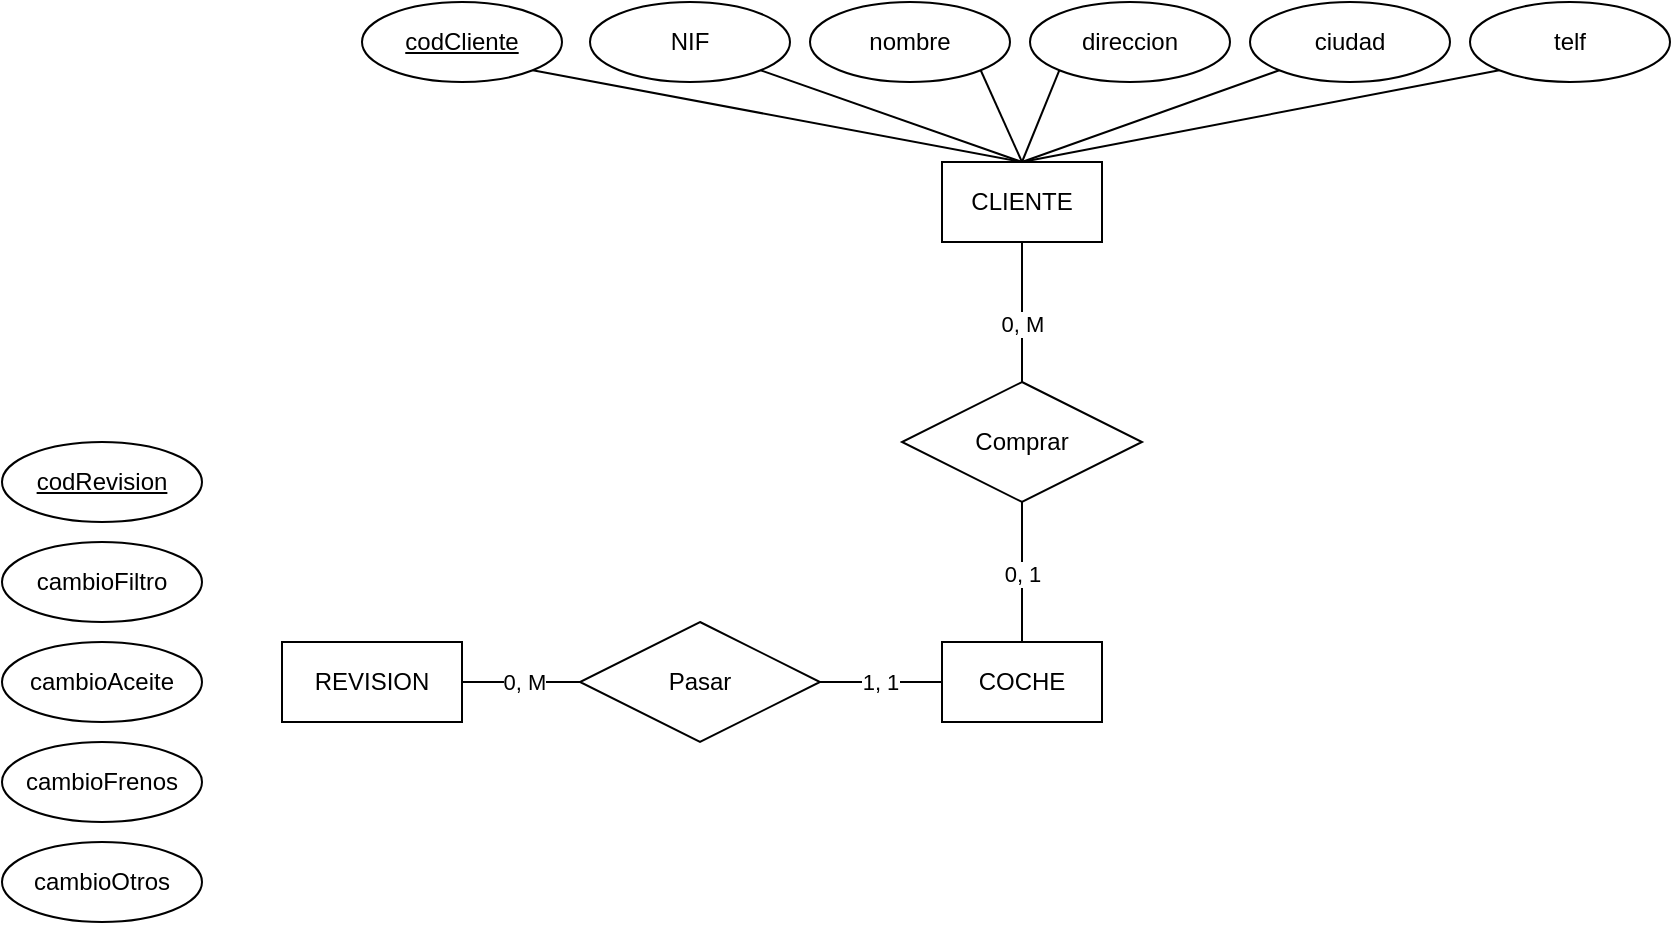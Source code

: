 <mxfile version="24.7.17">
  <diagram name="Page-1" id="DLtDsJo7M3jTJjBeh3xj">
    <mxGraphModel dx="1050" dy="629" grid="1" gridSize="10" guides="1" tooltips="1" connect="1" arrows="1" fold="1" page="1" pageScale="1" pageWidth="827" pageHeight="1169" math="0" shadow="0">
      <root>
        <mxCell id="0" />
        <mxCell id="1" parent="0" />
        <mxCell id="91zzfUGmN8HP8q-OuxOU-1" value="COCHE" style="whiteSpace=wrap;html=1;align=center;" vertex="1" parent="1">
          <mxGeometry x="510" y="360" width="80" height="40" as="geometry" />
        </mxCell>
        <mxCell id="91zzfUGmN8HP8q-OuxOU-2" value="CLIENTE" style="whiteSpace=wrap;html=1;align=center;" vertex="1" parent="1">
          <mxGeometry x="510" y="120" width="80" height="40" as="geometry" />
        </mxCell>
        <mxCell id="91zzfUGmN8HP8q-OuxOU-3" value="NIF" style="ellipse;whiteSpace=wrap;html=1;align=center;" vertex="1" parent="1">
          <mxGeometry x="334" y="40" width="100" height="40" as="geometry" />
        </mxCell>
        <mxCell id="91zzfUGmN8HP8q-OuxOU-4" value="direccion" style="ellipse;whiteSpace=wrap;html=1;align=center;" vertex="1" parent="1">
          <mxGeometry x="554" y="40" width="100" height="40" as="geometry" />
        </mxCell>
        <mxCell id="91zzfUGmN8HP8q-OuxOU-5" value="nombre" style="ellipse;whiteSpace=wrap;html=1;align=center;" vertex="1" parent="1">
          <mxGeometry x="444" y="40" width="100" height="40" as="geometry" />
        </mxCell>
        <mxCell id="91zzfUGmN8HP8q-OuxOU-6" value="ciudad" style="ellipse;whiteSpace=wrap;html=1;align=center;" vertex="1" parent="1">
          <mxGeometry x="664" y="40" width="100" height="40" as="geometry" />
        </mxCell>
        <mxCell id="91zzfUGmN8HP8q-OuxOU-8" value="" style="endArrow=none;html=1;rounded=0;entryX=0.5;entryY=0;entryDx=0;entryDy=0;exitX=1;exitY=1;exitDx=0;exitDy=0;" edge="1" parent="1" source="91zzfUGmN8HP8q-OuxOU-5" target="91zzfUGmN8HP8q-OuxOU-2">
          <mxGeometry width="50" height="50" relative="1" as="geometry">
            <mxPoint x="370" y="280" as="sourcePoint" />
            <mxPoint x="420" y="230" as="targetPoint" />
          </mxGeometry>
        </mxCell>
        <mxCell id="91zzfUGmN8HP8q-OuxOU-9" value="" style="endArrow=none;html=1;rounded=0;exitX=1;exitY=1;exitDx=0;exitDy=0;entryX=0.5;entryY=0;entryDx=0;entryDy=0;" edge="1" parent="1" source="91zzfUGmN8HP8q-OuxOU-3" target="91zzfUGmN8HP8q-OuxOU-2">
          <mxGeometry width="50" height="50" relative="1" as="geometry">
            <mxPoint x="560" y="90" as="sourcePoint" />
            <mxPoint x="580" y="100" as="targetPoint" />
          </mxGeometry>
        </mxCell>
        <mxCell id="91zzfUGmN8HP8q-OuxOU-11" value="" style="endArrow=none;html=1;rounded=0;exitX=0;exitY=1;exitDx=0;exitDy=0;entryX=0.5;entryY=0;entryDx=0;entryDy=0;" edge="1" parent="1" source="91zzfUGmN8HP8q-OuxOU-6" target="91zzfUGmN8HP8q-OuxOU-2">
          <mxGeometry width="50" height="50" relative="1" as="geometry">
            <mxPoint x="375" y="84" as="sourcePoint" />
            <mxPoint x="560" y="130" as="targetPoint" />
          </mxGeometry>
        </mxCell>
        <mxCell id="91zzfUGmN8HP8q-OuxOU-12" value="" style="endArrow=none;html=1;rounded=0;exitX=0;exitY=1;exitDx=0;exitDy=0;entryX=0.5;entryY=0;entryDx=0;entryDy=0;" edge="1" parent="1" source="91zzfUGmN8HP8q-OuxOU-4" target="91zzfUGmN8HP8q-OuxOU-2">
          <mxGeometry width="50" height="50" relative="1" as="geometry">
            <mxPoint x="745" y="84" as="sourcePoint" />
            <mxPoint x="560" y="130" as="targetPoint" />
          </mxGeometry>
        </mxCell>
        <mxCell id="91zzfUGmN8HP8q-OuxOU-13" value="telf" style="ellipse;whiteSpace=wrap;html=1;align=center;" vertex="1" parent="1">
          <mxGeometry x="774" y="40" width="100" height="40" as="geometry" />
        </mxCell>
        <mxCell id="91zzfUGmN8HP8q-OuxOU-14" value="" style="endArrow=none;html=1;rounded=0;entryX=0.5;entryY=0;entryDx=0;entryDy=0;exitX=0;exitY=1;exitDx=0;exitDy=0;" edge="1" parent="1" source="91zzfUGmN8HP8q-OuxOU-13" target="91zzfUGmN8HP8q-OuxOU-2">
          <mxGeometry width="50" height="50" relative="1" as="geometry">
            <mxPoint x="580" y="280" as="sourcePoint" />
            <mxPoint x="630" y="230" as="targetPoint" />
          </mxGeometry>
        </mxCell>
        <mxCell id="91zzfUGmN8HP8q-OuxOU-15" value="&lt;u&gt;codCliente&lt;/u&gt;" style="ellipse;whiteSpace=wrap;html=1;align=center;" vertex="1" parent="1">
          <mxGeometry x="220" y="40" width="100" height="40" as="geometry" />
        </mxCell>
        <mxCell id="91zzfUGmN8HP8q-OuxOU-16" value="" style="endArrow=none;html=1;rounded=0;entryX=0.5;entryY=0;entryDx=0;entryDy=0;exitX=1;exitY=1;exitDx=0;exitDy=0;" edge="1" parent="1" source="91zzfUGmN8HP8q-OuxOU-15" target="91zzfUGmN8HP8q-OuxOU-2">
          <mxGeometry width="50" height="50" relative="1" as="geometry">
            <mxPoint x="580" y="280" as="sourcePoint" />
            <mxPoint x="630" y="230" as="targetPoint" />
          </mxGeometry>
        </mxCell>
        <mxCell id="91zzfUGmN8HP8q-OuxOU-17" value="Comprar" style="shape=rhombus;perimeter=rhombusPerimeter;whiteSpace=wrap;html=1;align=center;" vertex="1" parent="1">
          <mxGeometry x="490" y="230" width="120" height="60" as="geometry" />
        </mxCell>
        <mxCell id="91zzfUGmN8HP8q-OuxOU-18" value="" style="endArrow=none;html=1;rounded=0;exitX=0.5;exitY=0;exitDx=0;exitDy=0;entryX=0.5;entryY=1;entryDx=0;entryDy=0;edgeStyle=orthogonalEdgeStyle;verticalAlign=bottom;" edge="1" parent="1" source="91zzfUGmN8HP8q-OuxOU-17" target="91zzfUGmN8HP8q-OuxOU-2">
          <mxGeometry relative="1" as="geometry">
            <mxPoint x="490" y="180" as="sourcePoint" />
            <mxPoint x="744" y="430" as="targetPoint" />
          </mxGeometry>
        </mxCell>
        <mxCell id="91zzfUGmN8HP8q-OuxOU-31" value="0, M" style="edgeLabel;html=1;align=center;verticalAlign=middle;resizable=0;points=[];" vertex="1" connectable="0" parent="91zzfUGmN8HP8q-OuxOU-18">
          <mxGeometry x="-0.069" y="-2" relative="1" as="geometry">
            <mxPoint x="-2" y="3" as="offset" />
          </mxGeometry>
        </mxCell>
        <mxCell id="91zzfUGmN8HP8q-OuxOU-19" value="" style="endArrow=none;html=1;rounded=0;exitX=0.5;exitY=1;exitDx=0;exitDy=0;entryX=0.5;entryY=0;entryDx=0;entryDy=0;edgeStyle=orthogonalEdgeStyle;verticalAlign=bottom;" edge="1" parent="1" source="91zzfUGmN8HP8q-OuxOU-17" target="91zzfUGmN8HP8q-OuxOU-1">
          <mxGeometry relative="1" as="geometry">
            <mxPoint x="490" y="180" as="sourcePoint" />
            <mxPoint x="744" y="430" as="targetPoint" />
          </mxGeometry>
        </mxCell>
        <mxCell id="91zzfUGmN8HP8q-OuxOU-29" value="0, 1" style="edgeLabel;html=1;align=center;verticalAlign=middle;resizable=0;points=[];" vertex="1" connectable="0" parent="91zzfUGmN8HP8q-OuxOU-19">
          <mxGeometry x="0.018" y="2" relative="1" as="geometry">
            <mxPoint x="-2" as="offset" />
          </mxGeometry>
        </mxCell>
        <mxCell id="91zzfUGmN8HP8q-OuxOU-20" value="REVISION" style="whiteSpace=wrap;html=1;align=center;" vertex="1" parent="1">
          <mxGeometry x="180" y="360" width="90" height="40" as="geometry" />
        </mxCell>
        <mxCell id="91zzfUGmN8HP8q-OuxOU-21" value="&lt;u&gt;codRevision&lt;/u&gt;" style="ellipse;whiteSpace=wrap;html=1;align=center;" vertex="1" parent="1">
          <mxGeometry x="40" y="260" width="100" height="40" as="geometry" />
        </mxCell>
        <mxCell id="91zzfUGmN8HP8q-OuxOU-22" value="Pasar" style="shape=rhombus;perimeter=rhombusPerimeter;whiteSpace=wrap;html=1;align=center;" vertex="1" parent="1">
          <mxGeometry x="329" y="350" width="120" height="60" as="geometry" />
        </mxCell>
        <mxCell id="91zzfUGmN8HP8q-OuxOU-23" value="cambioFiltro" style="ellipse;whiteSpace=wrap;html=1;align=center;" vertex="1" parent="1">
          <mxGeometry x="40" y="310" width="100" height="40" as="geometry" />
        </mxCell>
        <mxCell id="91zzfUGmN8HP8q-OuxOU-24" value="cambioAceite" style="ellipse;whiteSpace=wrap;html=1;align=center;" vertex="1" parent="1">
          <mxGeometry x="40" y="360" width="100" height="40" as="geometry" />
        </mxCell>
        <mxCell id="91zzfUGmN8HP8q-OuxOU-25" value="cambioFrenos" style="ellipse;whiteSpace=wrap;html=1;align=center;" vertex="1" parent="1">
          <mxGeometry x="40" y="410" width="100" height="40" as="geometry" />
        </mxCell>
        <mxCell id="91zzfUGmN8HP8q-OuxOU-26" value="cambioOtros" style="ellipse;whiteSpace=wrap;html=1;align=center;" vertex="1" parent="1">
          <mxGeometry x="40" y="460" width="100" height="40" as="geometry" />
        </mxCell>
        <mxCell id="91zzfUGmN8HP8q-OuxOU-27" value="" style="endArrow=none;html=1;rounded=0;exitX=1;exitY=0.5;exitDx=0;exitDy=0;entryX=0;entryY=0.5;entryDx=0;entryDy=0;edgeStyle=orthogonalEdgeStyle;verticalAlign=bottom;" edge="1" parent="1" source="91zzfUGmN8HP8q-OuxOU-20" target="91zzfUGmN8HP8q-OuxOU-22">
          <mxGeometry relative="1" as="geometry">
            <mxPoint x="370" y="310" as="sourcePoint" />
            <mxPoint x="624" y="560" as="targetPoint" />
          </mxGeometry>
        </mxCell>
        <mxCell id="91zzfUGmN8HP8q-OuxOU-33" value="0, M" style="edgeLabel;html=1;align=center;verticalAlign=middle;resizable=0;points=[];" vertex="1" connectable="0" parent="91zzfUGmN8HP8q-OuxOU-27">
          <mxGeometry x="-0.207" y="4" relative="1" as="geometry">
            <mxPoint x="7" y="4" as="offset" />
          </mxGeometry>
        </mxCell>
        <mxCell id="91zzfUGmN8HP8q-OuxOU-28" value="" style="endArrow=none;html=1;rounded=0;exitX=1;exitY=0.5;exitDx=0;exitDy=0;entryX=0;entryY=0.5;entryDx=0;entryDy=0;edgeStyle=orthogonalEdgeStyle;verticalAlign=bottom;" edge="1" parent="1" source="91zzfUGmN8HP8q-OuxOU-22" target="91zzfUGmN8HP8q-OuxOU-1">
          <mxGeometry relative="1" as="geometry">
            <mxPoint x="370" y="310" as="sourcePoint" />
            <mxPoint x="624" y="560" as="targetPoint" />
          </mxGeometry>
        </mxCell>
        <mxCell id="91zzfUGmN8HP8q-OuxOU-32" value="1, 1" style="edgeLabel;html=1;align=center;verticalAlign=middle;resizable=0;points=[];" vertex="1" connectable="0" parent="91zzfUGmN8HP8q-OuxOU-28">
          <mxGeometry x="-0.036" y="-1" relative="1" as="geometry">
            <mxPoint y="-1" as="offset" />
          </mxGeometry>
        </mxCell>
      </root>
    </mxGraphModel>
  </diagram>
</mxfile>
